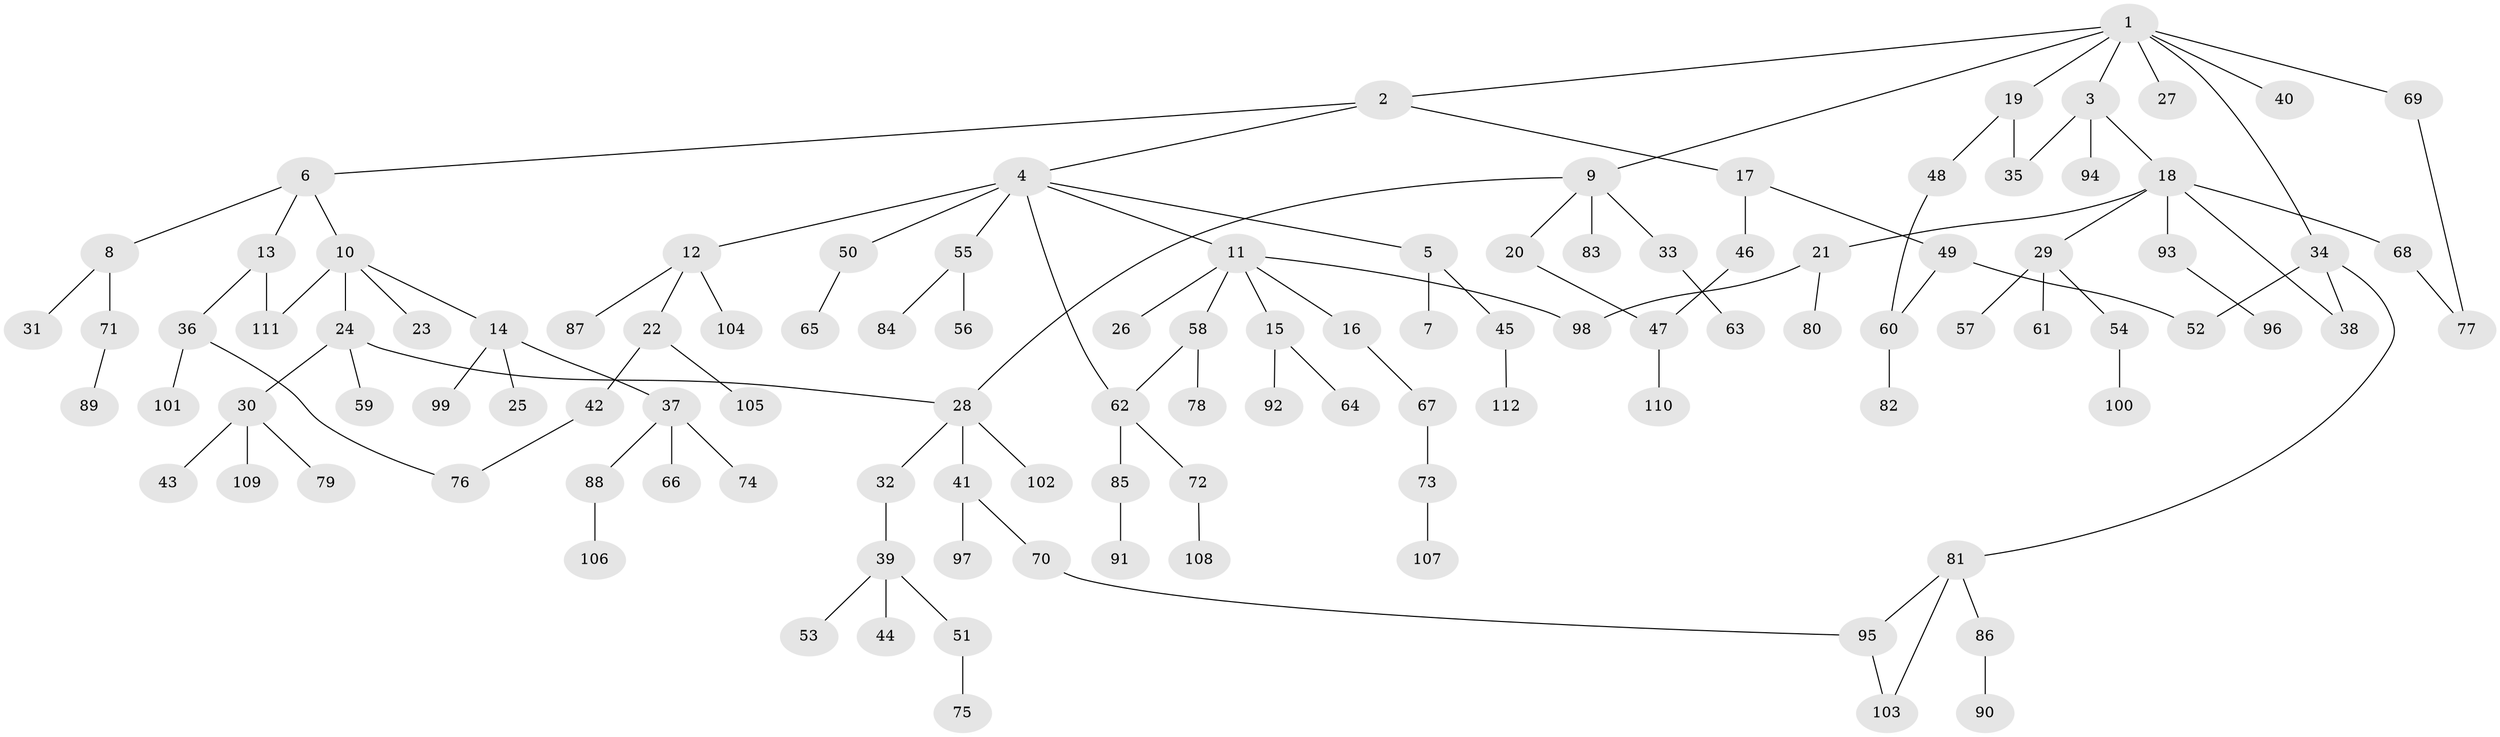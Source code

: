 // Generated by graph-tools (version 1.1) at 2025/10/02/27/25 16:10:54]
// undirected, 112 vertices, 124 edges
graph export_dot {
graph [start="1"]
  node [color=gray90,style=filled];
  1;
  2;
  3;
  4;
  5;
  6;
  7;
  8;
  9;
  10;
  11;
  12;
  13;
  14;
  15;
  16;
  17;
  18;
  19;
  20;
  21;
  22;
  23;
  24;
  25;
  26;
  27;
  28;
  29;
  30;
  31;
  32;
  33;
  34;
  35;
  36;
  37;
  38;
  39;
  40;
  41;
  42;
  43;
  44;
  45;
  46;
  47;
  48;
  49;
  50;
  51;
  52;
  53;
  54;
  55;
  56;
  57;
  58;
  59;
  60;
  61;
  62;
  63;
  64;
  65;
  66;
  67;
  68;
  69;
  70;
  71;
  72;
  73;
  74;
  75;
  76;
  77;
  78;
  79;
  80;
  81;
  82;
  83;
  84;
  85;
  86;
  87;
  88;
  89;
  90;
  91;
  92;
  93;
  94;
  95;
  96;
  97;
  98;
  99;
  100;
  101;
  102;
  103;
  104;
  105;
  106;
  107;
  108;
  109;
  110;
  111;
  112;
  1 -- 2;
  1 -- 3;
  1 -- 9;
  1 -- 19;
  1 -- 27;
  1 -- 34;
  1 -- 40;
  1 -- 69;
  2 -- 4;
  2 -- 6;
  2 -- 17;
  3 -- 18;
  3 -- 94;
  3 -- 35;
  4 -- 5;
  4 -- 11;
  4 -- 12;
  4 -- 50;
  4 -- 55;
  4 -- 62;
  5 -- 7;
  5 -- 45;
  6 -- 8;
  6 -- 10;
  6 -- 13;
  8 -- 31;
  8 -- 71;
  9 -- 20;
  9 -- 33;
  9 -- 83;
  9 -- 28;
  10 -- 14;
  10 -- 23;
  10 -- 24;
  10 -- 111;
  11 -- 15;
  11 -- 16;
  11 -- 26;
  11 -- 58;
  11 -- 98;
  12 -- 22;
  12 -- 87;
  12 -- 104;
  13 -- 36;
  13 -- 111;
  14 -- 25;
  14 -- 37;
  14 -- 99;
  15 -- 64;
  15 -- 92;
  16 -- 67;
  17 -- 46;
  17 -- 49;
  18 -- 21;
  18 -- 29;
  18 -- 68;
  18 -- 93;
  18 -- 38;
  19 -- 35;
  19 -- 48;
  20 -- 47;
  21 -- 80;
  21 -- 98;
  22 -- 42;
  22 -- 105;
  24 -- 28;
  24 -- 30;
  24 -- 59;
  28 -- 32;
  28 -- 41;
  28 -- 102;
  29 -- 54;
  29 -- 57;
  29 -- 61;
  30 -- 43;
  30 -- 79;
  30 -- 109;
  32 -- 39;
  33 -- 63;
  34 -- 38;
  34 -- 81;
  34 -- 52;
  36 -- 101;
  36 -- 76;
  37 -- 66;
  37 -- 74;
  37 -- 88;
  39 -- 44;
  39 -- 51;
  39 -- 53;
  41 -- 70;
  41 -- 97;
  42 -- 76;
  45 -- 112;
  46 -- 47;
  47 -- 110;
  48 -- 60;
  49 -- 52;
  49 -- 60;
  50 -- 65;
  51 -- 75;
  54 -- 100;
  55 -- 56;
  55 -- 84;
  58 -- 62;
  58 -- 78;
  60 -- 82;
  62 -- 72;
  62 -- 85;
  67 -- 73;
  68 -- 77;
  69 -- 77;
  70 -- 95;
  71 -- 89;
  72 -- 108;
  73 -- 107;
  81 -- 86;
  81 -- 95;
  81 -- 103;
  85 -- 91;
  86 -- 90;
  88 -- 106;
  93 -- 96;
  95 -- 103;
}

